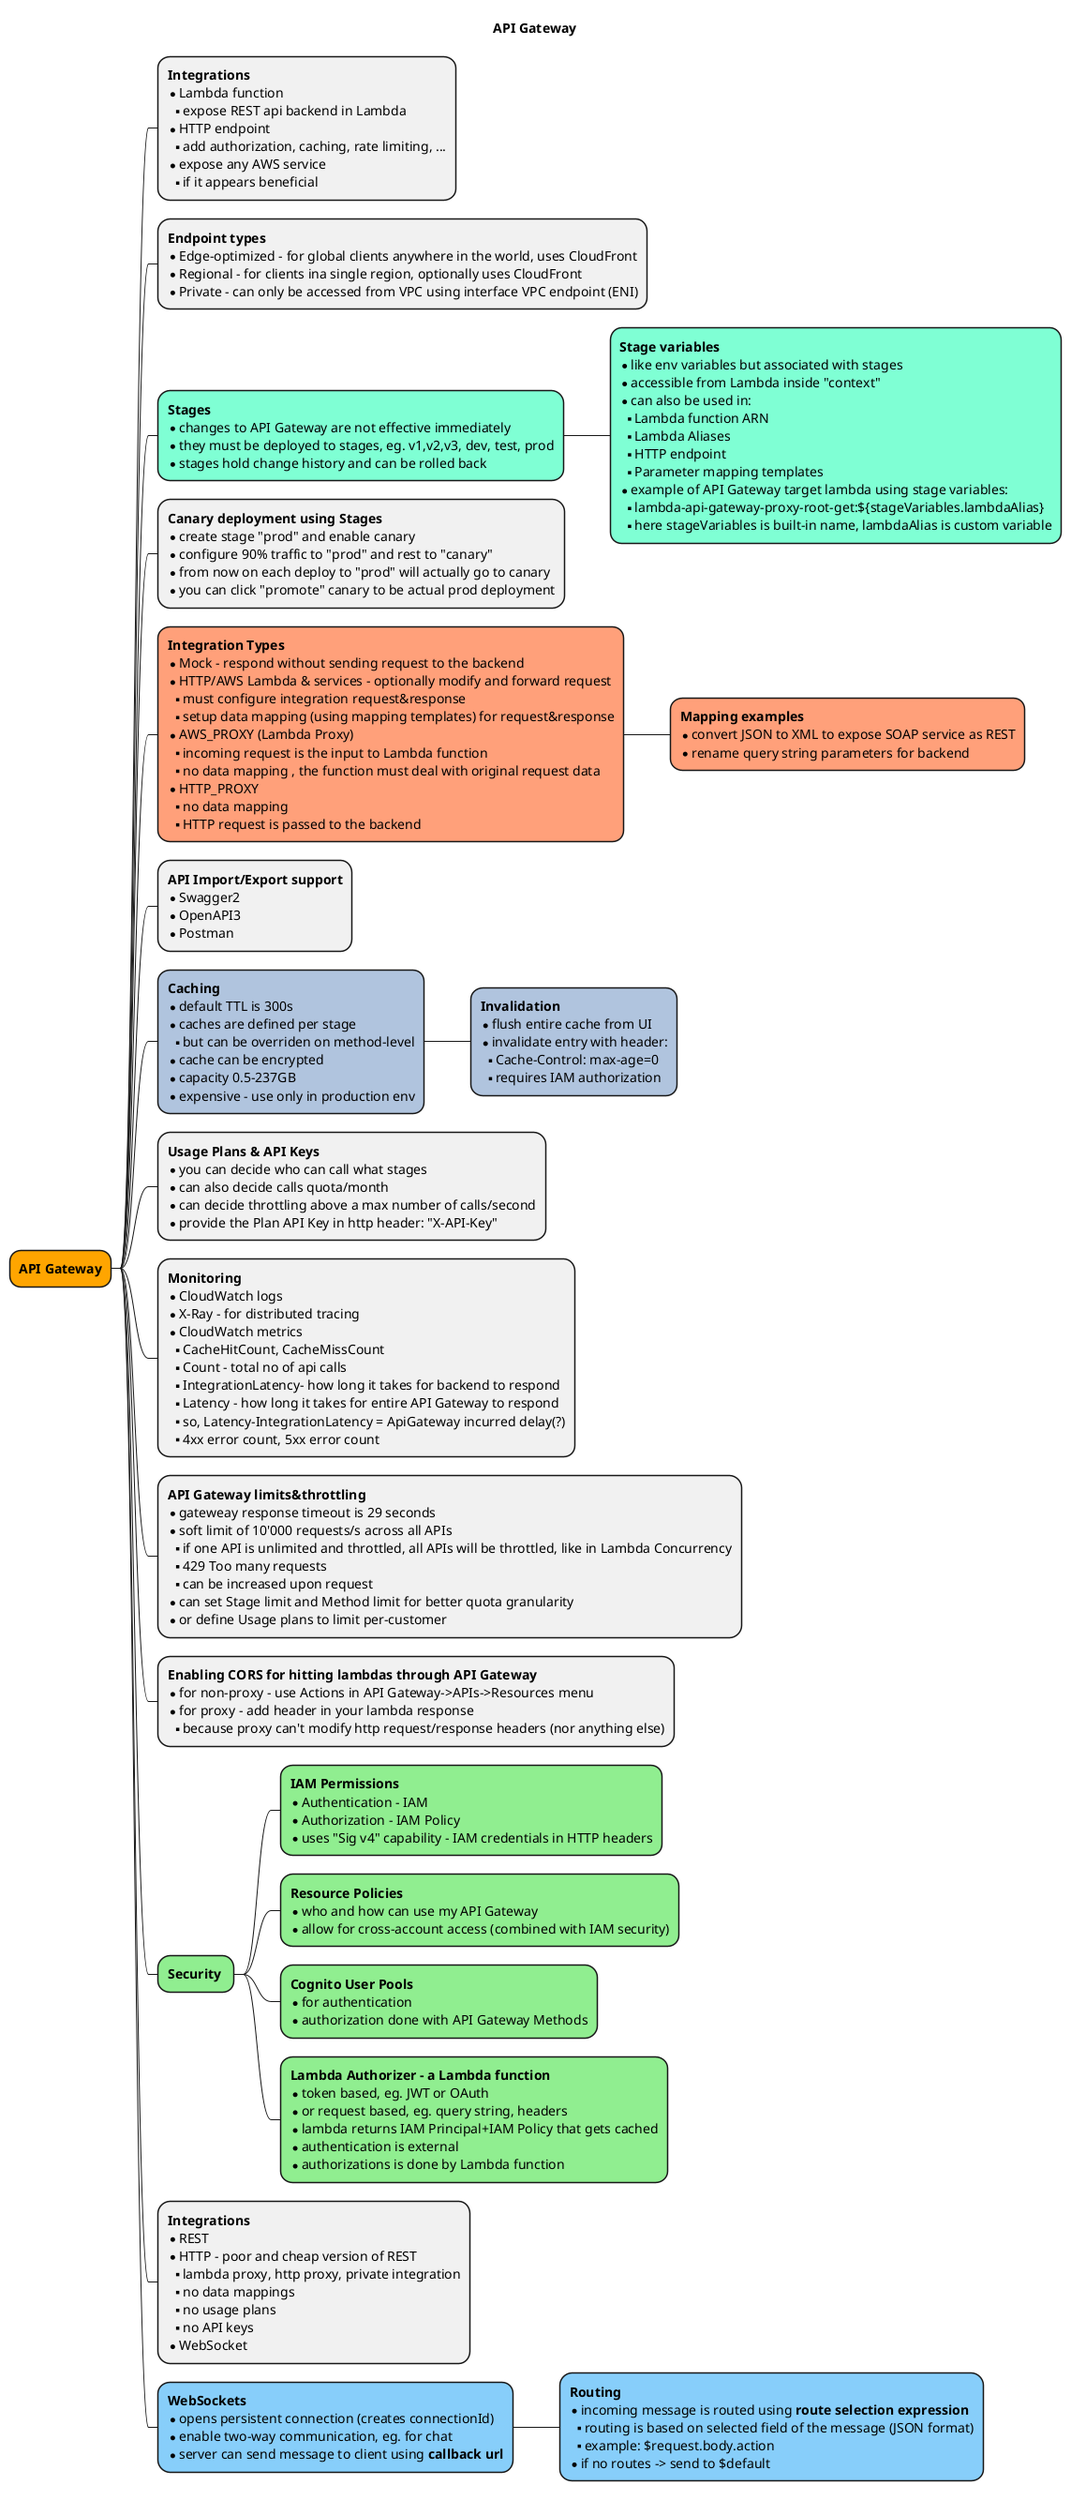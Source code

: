 @startmindmap 00-diagram

title API Gateway

<style>
mindmapDiagram {
  .trail {
    BackgroundColor Pink
  }
  .orange {
    BackgroundColor orange
  }
  .stages {
    BackgroundColor Aquamarine
  }
  .integrations {
    BackgroundColor LightSalmon
  }
  .security {
    BackgroundColor LightGreen
  }
  .sockets {
    BackgroundColor LightSkyBlue
  }
  .caching {
    BackgroundColor LightSteelBlue
  }
}
</style>


*[#Orange] <b>API Gateway
 * <b>Integrations\n*Lambda function\n**expose REST api backend in Lambda\n*HTTP endpoint\n**add authorization, caching, rate limiting, ...\n*expose any AWS service\n**if it appears beneficial
 * <b>Endpoint types\n*Edge-optimized - for global clients anywhere in the world, uses CloudFront\n*Regional - for clients ina single region, optionally uses CloudFront\n*Private - can only be accessed from VPC using interface VPC endpoint (ENI)
 * <b>Stages\n*changes to API Gateway are not effective immediately\n*they must be deployed to stages, eg. v1,v2,v3, dev, test, prod\n*stages hold change history and can be rolled back <<stages>>
  * <b>Stage variables\n*like env variables but associated with stages\n*accessible from Lambda inside "context"\n*can also be used in:\n**Lambda function ARN\n**Lambda Aliases\n**HTTP endpoint\n**Parameter mapping templates\n*example of API Gateway target lambda using stage variables:\n**lambda-api-gateway-proxy-root-get:${stageVariables.lambdaAlias}\n**here stageVariables is built-in name, lambdaAlias is custom variable <<stages>>
 * <b>Canary deployment using Stages\n*create stage "prod" and enable canary\n*configure 90% traffic to "prod" and rest to "canary"\n*from now on each deploy to "prod" will actually go to canary\n*you can click "promote" canary to be actual prod deployment 
 * <b>Integration Types\n*Mock - respond without sending request to the backend\n*HTTP/AWS Lambda & services - optionally modify and forward request\n**must configure integration request&response\n**setup data mapping (using mapping templates) for request&response\n*AWS_PROXY (Lambda Proxy)\n**incoming request is the input to Lambda function\n**no data mapping , the function must deal with original request data\n*HTTP_PROXY\n**no data mapping\n**HTTP request is passed to the backend <<integrations>>
  * <b>Mapping examples\n*convert JSON to XML to expose SOAP service as REST\n*rename query string parameters for backend <<integrations>>
 * <b>API Import/Export support\n*Swagger2\n*OpenAPI3\n*Postman
 * <b>Caching\n*default TTL is 300s\n*caches are defined per stage\n**but can be overriden on method-level\n*cache can be encrypted\n*capacity 0.5-237GB\n*expensive - use only in production env <<caching>>
  * <b>Invalidation\n*flush entire cache from UI\n*invalidate entry with header:\n**Cache-Control: max-age=0\n**requires IAM authorization <<caching>>
 * <b>Usage Plans & API Keys\n*you can decide who can call what stages\n*can also decide calls quota/month\n*can decide throttling above a max number of calls/second\n*provide the Plan API Key in http header: "X-API-Key"
 * <b>Monitoring\n*CloudWatch logs\n*X-Ray - for distributed tracing\n*CloudWatch metrics\n**CacheHitCount, CacheMissCount\n**Count - total no of api calls\n**IntegrationLatency- how long it takes for backend to respond\n**Latency - how long it takes for entire API Gateway to respond\n**so, Latency-IntegrationLatency = ApiGateway incurred delay(?)\n**4xx error count, 5xx error count
 * <b>API Gateway limits&throttling\n*gateweay response timeout is 29 seconds\n*soft limit of 10'000 requests/s across all APIs\n**if one API is unlimited and throttled, all APIs will be throttled, like in Lambda Concurrency\n**429 Too many requests\n**can be increased upon request\n*can set Stage limit and Method limit for better quota granularity\n*or define Usage plans to limit per-customer
 * <b>Enabling CORS for hitting lambdas through API Gateway\n*for non-proxy - use Actions in API Gateway->APIs->Resources menu\n*for proxy - add header in your lambda response\n**because proxy can't modify http request/response headers (nor anything else)
 * <b>Security <<security>>
  * <b>IAM Permissions\n*Authentication - IAM\n*Authorization - IAM Policy\n*uses "Sig v4" capability - IAM credentials in HTTP headers <<security>>
  * <b>Resource Policies\n*who and how can use my API Gateway\n*allow for cross-account access (combined with IAM security) <<security>>
  * <b>Cognito User Pools\n*for authentication\n*authorization done with API Gateway Methods <<security>>
  * <b>Lambda Authorizer - a Lambda function\n*token based, eg. JWT or OAuth\n*or request based, eg. query string, headers\n*lambda returns IAM Principal+IAM Policy that gets cached\n*authentication is external\n*authorizations is done by Lambda function<<security>>
 * <b>Integrations\n*REST\n*HTTP - poor and cheap version of REST\n**lambda proxy, http proxy, private integration\n**no data mappings\n**no usage plans\n**no API keys\n*WebSocket  
 * <b>WebSockets\n*opens persistent connection (creates connectionId)\n*enable two-way communication, eg. for chat\n*server can send message to client using **callback url** <<sockets>>
  * <b>Routing\n*incoming message is routed using **route selection expression**\n**routing is based on selected field of the message (JSON format)\n**example: $request.body.action\n*if no routes -> send to $default <<sockets>>
 @endmindmap
